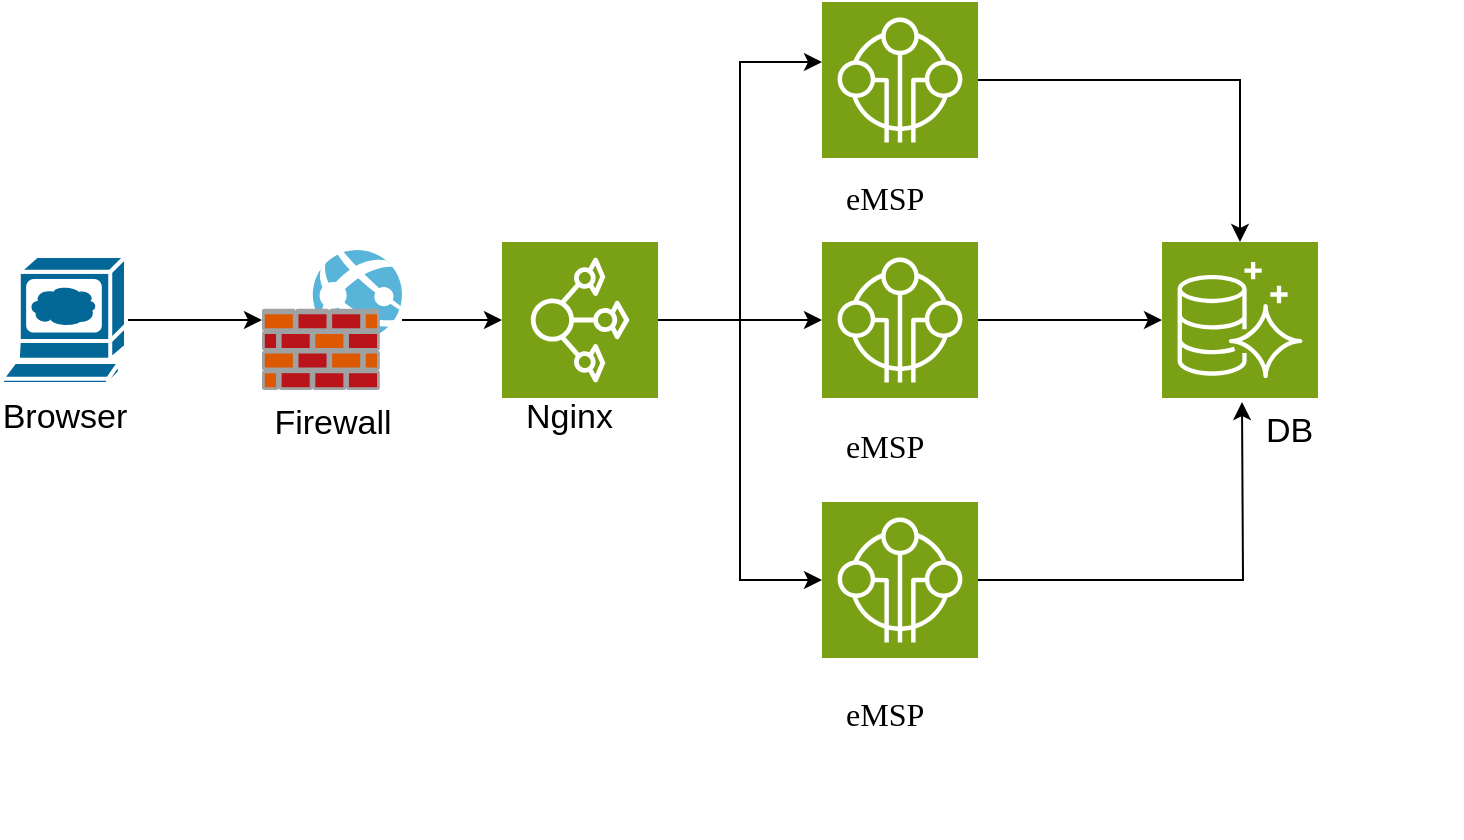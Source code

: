 <mxfile version="26.0.16">
  <diagram name="第 1 页" id="7iHTIjH9UsgkO-GFbmFN">
    <mxGraphModel dx="1342" dy="697" grid="0" gridSize="10" guides="1" tooltips="1" connect="1" arrows="1" fold="1" page="1" pageScale="1" pageWidth="827" pageHeight="1169" math="0" shadow="0">
      <root>
        <mxCell id="0" />
        <mxCell id="1" parent="0" />
        <mxCell id="kOk_MV4UEQmLWu5_Jb4k-12" style="edgeStyle=orthogonalEdgeStyle;rounded=0;orthogonalLoop=1;jettySize=auto;html=1;" edge="1" parent="1" source="kOk_MV4UEQmLWu5_Jb4k-1" target="kOk_MV4UEQmLWu5_Jb4k-3">
          <mxGeometry relative="1" as="geometry" />
        </mxCell>
        <mxCell id="kOk_MV4UEQmLWu5_Jb4k-1" value="&lt;font style=&quot;font-size: 17px;&quot;&gt;Browser&lt;/font&gt;&lt;div&gt;&lt;br&gt;&lt;/div&gt;" style="shape=mxgraph.cisco.computers_and_peripherals.web_browser;html=1;pointerEvents=1;dashed=0;fillColor=#036897;strokeColor=#ffffff;strokeWidth=2;verticalLabelPosition=bottom;verticalAlign=top;align=center;outlineConnect=0;" vertex="1" parent="1">
          <mxGeometry x="70" y="237" width="62" height="64" as="geometry" />
        </mxCell>
        <mxCell id="kOk_MV4UEQmLWu5_Jb4k-3" value="&lt;font style=&quot;font-size: 17px;&quot;&gt;Firewall&lt;/font&gt;&lt;div&gt;&lt;div&gt;&lt;br style=&quot;background-color: rgb(251, 251, 251);&quot;&gt;&lt;/div&gt;&lt;/div&gt;" style="image;sketch=0;aspect=fixed;html=1;points=[];align=center;fontSize=12;image=img/lib/mscae/Web_App_Firewall.svg;" vertex="1" parent="1">
          <mxGeometry x="200" y="234" width="70" height="70" as="geometry" />
        </mxCell>
        <mxCell id="kOk_MV4UEQmLWu5_Jb4k-15" style="edgeStyle=orthogonalEdgeStyle;rounded=0;orthogonalLoop=1;jettySize=auto;html=1;entryX=0;entryY=0.385;entryDx=0;entryDy=0;entryPerimeter=0;" edge="1" parent="1" source="kOk_MV4UEQmLWu5_Jb4k-5" target="kOk_MV4UEQmLWu5_Jb4k-6">
          <mxGeometry relative="1" as="geometry">
            <mxPoint x="360" y="160" as="targetPoint" />
          </mxGeometry>
        </mxCell>
        <mxCell id="kOk_MV4UEQmLWu5_Jb4k-5" value="" style="sketch=0;points=[[0,0,0],[0.25,0,0],[0.5,0,0],[0.75,0,0],[1,0,0],[0,1,0],[0.25,1,0],[0.5,1,0],[0.75,1,0],[1,1,0],[0,0.25,0],[0,0.5,0],[0,0.75,0],[1,0.25,0],[1,0.5,0],[1,0.75,0]];outlineConnect=0;fontColor=#232F3E;fillColor=#7AA116;strokeColor=#ffffff;dashed=0;verticalLabelPosition=bottom;verticalAlign=top;align=center;html=1;fontSize=12;fontStyle=0;aspect=fixed;shape=mxgraph.aws4.resourceIcon;resIcon=mxgraph.aws4.iot_sitewise;rotation=-90;" vertex="1" parent="1">
          <mxGeometry x="320" y="230" width="78" height="78" as="geometry" />
        </mxCell>
        <mxCell id="kOk_MV4UEQmLWu5_Jb4k-6" value="" style="sketch=0;points=[[0,0,0],[0.25,0,0],[0.5,0,0],[0.75,0,0],[1,0,0],[0,1,0],[0.25,1,0],[0.5,1,0],[0.75,1,0],[1,1,0],[0,0.25,0],[0,0.5,0],[0,0.75,0],[1,0.25,0],[1,0.5,0],[1,0.75,0]];outlineConnect=0;fontColor=#232F3E;fillColor=#7AA116;strokeColor=#ffffff;dashed=0;verticalLabelPosition=bottom;verticalAlign=top;align=center;html=1;fontSize=12;fontStyle=0;aspect=fixed;shape=mxgraph.aws4.resourceIcon;resIcon=mxgraph.aws4.internet_of_things;" vertex="1" parent="1">
          <mxGeometry x="480" y="110" width="78" height="78" as="geometry" />
        </mxCell>
        <mxCell id="kOk_MV4UEQmLWu5_Jb4k-7" value="" style="sketch=0;points=[[0,0,0],[0.25,0,0],[0.5,0,0],[0.75,0,0],[1,0,0],[0,1,0],[0.25,1,0],[0.5,1,0],[0.75,1,0],[1,1,0],[0,0.25,0],[0,0.5,0],[0,0.75,0],[1,0.25,0],[1,0.5,0],[1,0.75,0]];outlineConnect=0;fontColor=#232F3E;fillColor=#7AA116;strokeColor=#ffffff;dashed=0;verticalLabelPosition=bottom;verticalAlign=top;align=center;html=1;fontSize=12;fontStyle=0;aspect=fixed;shape=mxgraph.aws4.resourceIcon;resIcon=mxgraph.aws4.aurora;fontFamily=Helvetica;" vertex="1" parent="1">
          <mxGeometry x="650" y="230" width="78" height="78" as="geometry" />
        </mxCell>
        <mxCell id="kOk_MV4UEQmLWu5_Jb4k-8" value="" style="sketch=0;points=[[0,0,0],[0.25,0,0],[0.5,0,0],[0.75,0,0],[1,0,0],[0,1,0],[0.25,1,0],[0.5,1,0],[0.75,1,0],[1,1,0],[0,0.25,0],[0,0.5,0],[0,0.75,0],[1,0.25,0],[1,0.5,0],[1,0.75,0]];outlineConnect=0;fontColor=#232F3E;fillColor=#7AA116;strokeColor=#ffffff;dashed=0;verticalLabelPosition=bottom;verticalAlign=top;align=center;html=1;fontSize=12;fontStyle=0;aspect=fixed;shape=mxgraph.aws4.resourceIcon;resIcon=mxgraph.aws4.internet_of_things;" vertex="1" parent="1">
          <mxGeometry x="480" y="230" width="78" height="78" as="geometry" />
        </mxCell>
        <mxCell id="kOk_MV4UEQmLWu5_Jb4k-11" value="&lt;div style=&quot;forced-color-adjust: none;&quot;&gt;&lt;span style=&quot;font-size: 17px;&quot;&gt;Nginx&lt;/span&gt;&lt;/div&gt;" style="text;whiteSpace=wrap;html=1;" vertex="1" parent="1">
          <mxGeometry x="330" y="301" width="100" height="90" as="geometry" />
        </mxCell>
        <mxCell id="kOk_MV4UEQmLWu5_Jb4k-19" style="edgeStyle=orthogonalEdgeStyle;rounded=0;orthogonalLoop=1;jettySize=auto;html=1;" edge="1" parent="1" source="kOk_MV4UEQmLWu5_Jb4k-9">
          <mxGeometry relative="1" as="geometry">
            <mxPoint x="690" y="310" as="targetPoint" />
          </mxGeometry>
        </mxCell>
        <mxCell id="kOk_MV4UEQmLWu5_Jb4k-9" value="" style="sketch=0;points=[[0,0,0],[0.25,0,0],[0.5,0,0],[0.75,0,0],[1,0,0],[0,1,0],[0.25,1,0],[0.5,1,0],[0.75,1,0],[1,1,0],[0,0.25,0],[0,0.5,0],[0,0.75,0],[1,0.25,0],[1,0.5,0],[1,0.75,0]];outlineConnect=0;fontColor=#232F3E;fillColor=#7AA116;strokeColor=#ffffff;dashed=0;verticalLabelPosition=bottom;verticalAlign=top;align=center;html=1;fontSize=12;fontStyle=0;aspect=fixed;shape=mxgraph.aws4.resourceIcon;resIcon=mxgraph.aws4.internet_of_things;" vertex="1" parent="1">
          <mxGeometry x="480" y="360" width="78" height="78" as="geometry" />
        </mxCell>
        <mxCell id="kOk_MV4UEQmLWu5_Jb4k-13" style="edgeStyle=orthogonalEdgeStyle;rounded=0;orthogonalLoop=1;jettySize=auto;html=1;entryX=0.5;entryY=0;entryDx=0;entryDy=0;entryPerimeter=0;" edge="1" parent="1" source="kOk_MV4UEQmLWu5_Jb4k-3" target="kOk_MV4UEQmLWu5_Jb4k-5">
          <mxGeometry relative="1" as="geometry" />
        </mxCell>
        <mxCell id="kOk_MV4UEQmLWu5_Jb4k-14" style="edgeStyle=orthogonalEdgeStyle;rounded=0;orthogonalLoop=1;jettySize=auto;html=1;entryX=0;entryY=0.5;entryDx=0;entryDy=0;entryPerimeter=0;" edge="1" parent="1" source="kOk_MV4UEQmLWu5_Jb4k-5" target="kOk_MV4UEQmLWu5_Jb4k-8">
          <mxGeometry relative="1" as="geometry" />
        </mxCell>
        <mxCell id="kOk_MV4UEQmLWu5_Jb4k-16" style="edgeStyle=orthogonalEdgeStyle;rounded=0;orthogonalLoop=1;jettySize=auto;html=1;entryX=0;entryY=0.5;entryDx=0;entryDy=0;entryPerimeter=0;" edge="1" parent="1" source="kOk_MV4UEQmLWu5_Jb4k-5" target="kOk_MV4UEQmLWu5_Jb4k-9">
          <mxGeometry relative="1" as="geometry" />
        </mxCell>
        <mxCell id="kOk_MV4UEQmLWu5_Jb4k-17" style="edgeStyle=orthogonalEdgeStyle;rounded=0;orthogonalLoop=1;jettySize=auto;html=1;entryX=0.5;entryY=0;entryDx=0;entryDy=0;entryPerimeter=0;" edge="1" parent="1" source="kOk_MV4UEQmLWu5_Jb4k-6" target="kOk_MV4UEQmLWu5_Jb4k-7">
          <mxGeometry relative="1" as="geometry" />
        </mxCell>
        <mxCell id="kOk_MV4UEQmLWu5_Jb4k-18" style="edgeStyle=orthogonalEdgeStyle;rounded=0;orthogonalLoop=1;jettySize=auto;html=1;entryX=0;entryY=0.5;entryDx=0;entryDy=0;entryPerimeter=0;" edge="1" parent="1" source="kOk_MV4UEQmLWu5_Jb4k-8" target="kOk_MV4UEQmLWu5_Jb4k-7">
          <mxGeometry relative="1" as="geometry" />
        </mxCell>
        <mxCell id="kOk_MV4UEQmLWu5_Jb4k-20" value="&lt;div style=&quot;forced-color-adjust: none;&quot;&gt;&lt;span style=&quot;font-size: 17px;&quot;&gt;DB&lt;/span&gt;&lt;/div&gt;" style="text;whiteSpace=wrap;html=1;" vertex="1" parent="1">
          <mxGeometry x="700" y="308" width="100" height="90" as="geometry" />
        </mxCell>
        <mxCell id="kOk_MV4UEQmLWu5_Jb4k-21" value="&lt;div style=&quot;forced-color-adjust: none;&quot;&gt;&lt;p class=&quot;MsoNormal&quot;&gt;&lt;span style=&quot;mso-spacerun:&#39;yes&#39;;font-family:微软雅黑;font-size:12.0pt;&lt;br/&gt;mso-font-kerning:1.0pt;&quot;&gt;eMSP&lt;/span&gt;&lt;/p&gt;&lt;/div&gt;" style="text;whiteSpace=wrap;html=1;" vertex="1" parent="1">
          <mxGeometry x="490" y="180" width="100" height="90" as="geometry" />
        </mxCell>
        <mxCell id="kOk_MV4UEQmLWu5_Jb4k-22" value="&lt;div style=&quot;forced-color-adjust: none;&quot;&gt;&lt;p class=&quot;MsoNormal&quot;&gt;&lt;span style=&quot;mso-spacerun:&#39;yes&#39;;font-family:微软雅黑;font-size:12.0pt;&lt;br/&gt;mso-font-kerning:1.0pt;&quot;&gt;eMSP&lt;/span&gt;&lt;/p&gt;&lt;/div&gt;" style="text;whiteSpace=wrap;html=1;" vertex="1" parent="1">
          <mxGeometry x="490" y="304" width="100" height="90" as="geometry" />
        </mxCell>
        <mxCell id="kOk_MV4UEQmLWu5_Jb4k-23" value="&lt;div style=&quot;forced-color-adjust: none;&quot;&gt;&lt;p class=&quot;MsoNormal&quot;&gt;&lt;span style=&quot;mso-spacerun:&#39;yes&#39;;font-family:微软雅黑;font-size:12.0pt;&lt;br/&gt;mso-font-kerning:1.0pt;&quot;&gt;eMSP&lt;/span&gt;&lt;/p&gt;&lt;/div&gt;" style="text;whiteSpace=wrap;html=1;" vertex="1" parent="1">
          <mxGeometry x="490" y="438" width="100" height="90" as="geometry" />
        </mxCell>
      </root>
    </mxGraphModel>
  </diagram>
</mxfile>

